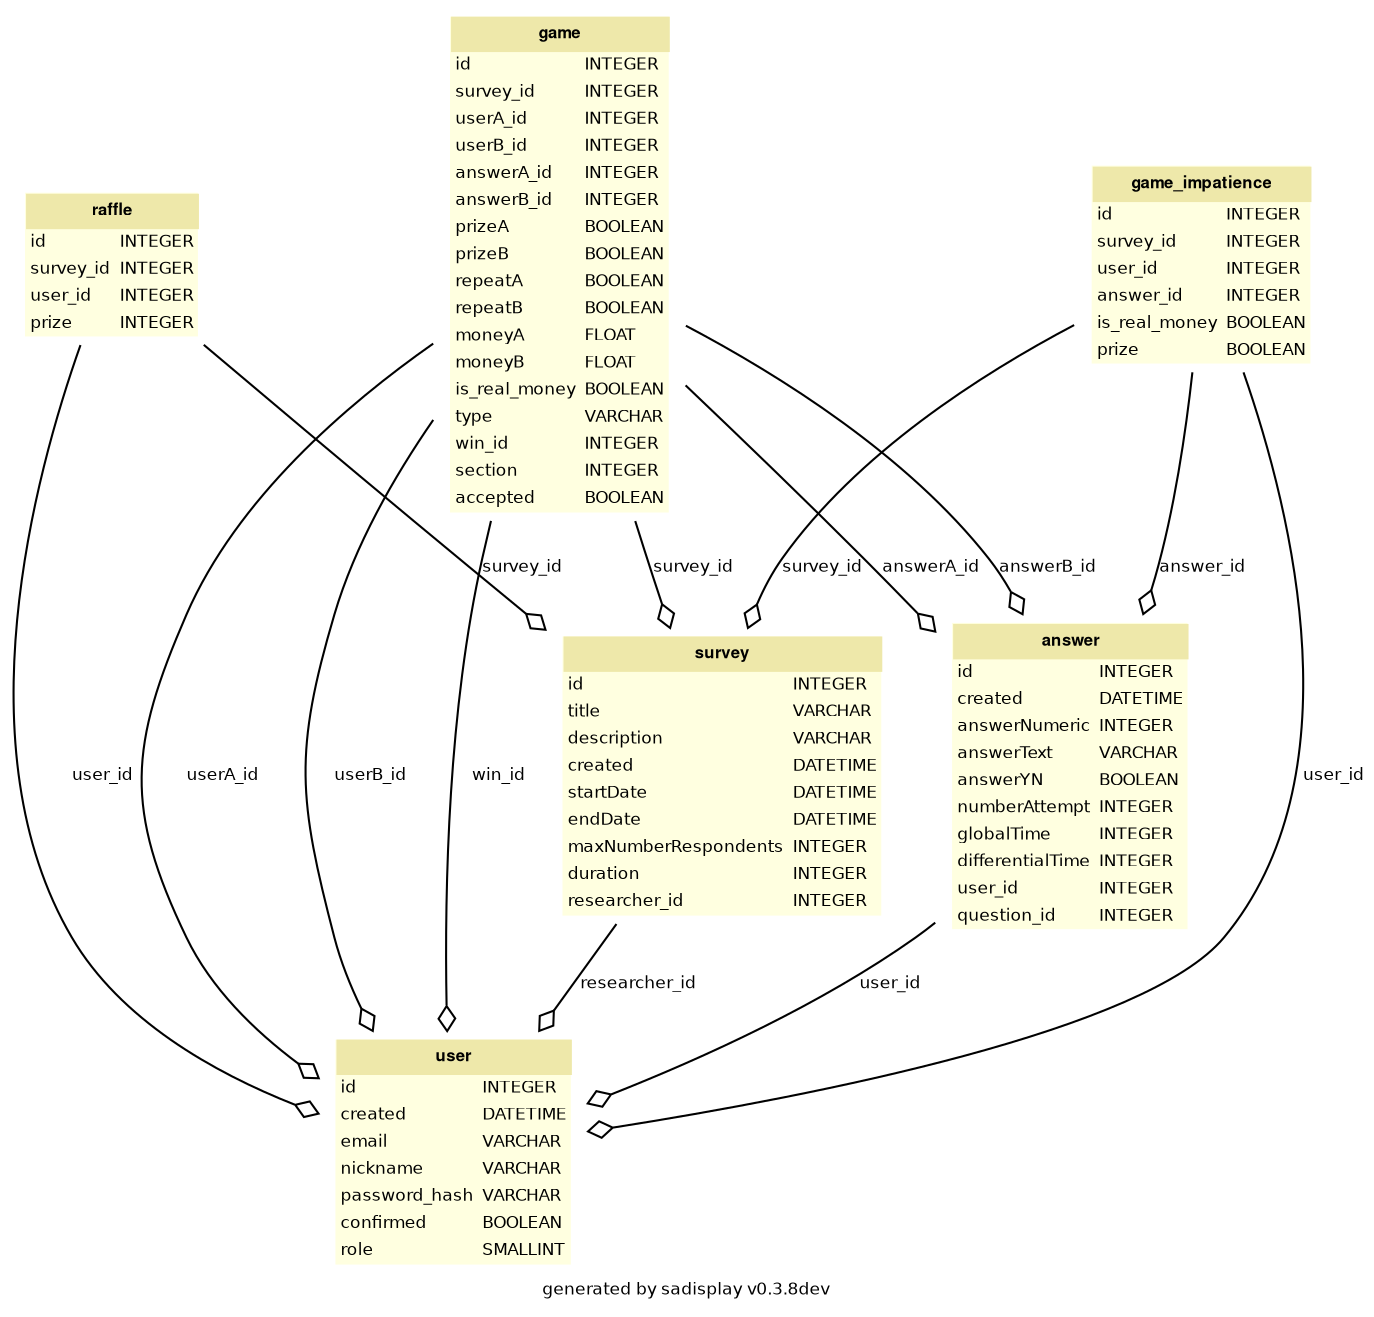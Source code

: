 
        digraph G {
            label = "generated by sadisplay v0.3.8dev";
            fontname = "Bitstream Vera Sans"
            fontsize = 8

            node [
                fontname = "Bitstream Vera Sans"
                fontsize = 8
                shape = "plaintext"
            ]

            edge [
                fontname = "Bitstream Vera Sans"
                fontsize = 8
            ]
    

        raffle [label=<
        <TABLE BGCOLOR="lightyellow" BORDER="0"
            CELLBORDER="0" CELLSPACING="0">
                <TR><TD COLSPAN="2" CELLPADDING="4"
                        ALIGN="CENTER" BGCOLOR="palegoldenrod"
                ><FONT FACE="Helvetica Bold" COLOR="black"
                >raffle</FONT></TD></TR><TR><TD ALIGN="LEFT" BORDER="0"
        ><FONT FACE="Bitstream Vera Sans">id</FONT
        ></TD><TD ALIGN="LEFT"
        ><FONT FACE="Bitstream Vera Sans">INTEGER</FONT
        ></TD></TR> <TR><TD ALIGN="LEFT" BORDER="0"
        ><FONT FACE="Bitstream Vera Sans">survey_id</FONT
        ></TD><TD ALIGN="LEFT"
        ><FONT FACE="Bitstream Vera Sans">INTEGER</FONT
        ></TD></TR> <TR><TD ALIGN="LEFT" BORDER="0"
        ><FONT FACE="Bitstream Vera Sans">user_id</FONT
        ></TD><TD ALIGN="LEFT"
        ><FONT FACE="Bitstream Vera Sans">INTEGER</FONT
        ></TD></TR> <TR><TD ALIGN="LEFT" BORDER="0"
        ><FONT FACE="Bitstream Vera Sans">prize</FONT
        ></TD><TD ALIGN="LEFT"
        ><FONT FACE="Bitstream Vera Sans">INTEGER</FONT
        ></TD></TR>
        </TABLE>
    >]
    

        game [label=<
        <TABLE BGCOLOR="lightyellow" BORDER="0"
            CELLBORDER="0" CELLSPACING="0">
                <TR><TD COLSPAN="2" CELLPADDING="4"
                        ALIGN="CENTER" BGCOLOR="palegoldenrod"
                ><FONT FACE="Helvetica Bold" COLOR="black"
                >game</FONT></TD></TR><TR><TD ALIGN="LEFT" BORDER="0"
        ><FONT FACE="Bitstream Vera Sans">id</FONT
        ></TD><TD ALIGN="LEFT"
        ><FONT FACE="Bitstream Vera Sans">INTEGER</FONT
        ></TD></TR> <TR><TD ALIGN="LEFT" BORDER="0"
        ><FONT FACE="Bitstream Vera Sans">survey_id</FONT
        ></TD><TD ALIGN="LEFT"
        ><FONT FACE="Bitstream Vera Sans">INTEGER</FONT
        ></TD></TR> <TR><TD ALIGN="LEFT" BORDER="0"
        ><FONT FACE="Bitstream Vera Sans">userA_id</FONT
        ></TD><TD ALIGN="LEFT"
        ><FONT FACE="Bitstream Vera Sans">INTEGER</FONT
        ></TD></TR> <TR><TD ALIGN="LEFT" BORDER="0"
        ><FONT FACE="Bitstream Vera Sans">userB_id</FONT
        ></TD><TD ALIGN="LEFT"
        ><FONT FACE="Bitstream Vera Sans">INTEGER</FONT
        ></TD></TR> <TR><TD ALIGN="LEFT" BORDER="0"
        ><FONT FACE="Bitstream Vera Sans">answerA_id</FONT
        ></TD><TD ALIGN="LEFT"
        ><FONT FACE="Bitstream Vera Sans">INTEGER</FONT
        ></TD></TR> <TR><TD ALIGN="LEFT" BORDER="0"
        ><FONT FACE="Bitstream Vera Sans">answerB_id</FONT
        ></TD><TD ALIGN="LEFT"
        ><FONT FACE="Bitstream Vera Sans">INTEGER</FONT
        ></TD></TR> <TR><TD ALIGN="LEFT" BORDER="0"
        ><FONT FACE="Bitstream Vera Sans">prizeA</FONT
        ></TD><TD ALIGN="LEFT"
        ><FONT FACE="Bitstream Vera Sans">BOOLEAN</FONT
        ></TD></TR> <TR><TD ALIGN="LEFT" BORDER="0"
        ><FONT FACE="Bitstream Vera Sans">prizeB</FONT
        ></TD><TD ALIGN="LEFT"
        ><FONT FACE="Bitstream Vera Sans">BOOLEAN</FONT
        ></TD></TR> <TR><TD ALIGN="LEFT" BORDER="0"
        ><FONT FACE="Bitstream Vera Sans">repeatA</FONT
        ></TD><TD ALIGN="LEFT"
        ><FONT FACE="Bitstream Vera Sans">BOOLEAN</FONT
        ></TD></TR> <TR><TD ALIGN="LEFT" BORDER="0"
        ><FONT FACE="Bitstream Vera Sans">repeatB</FONT
        ></TD><TD ALIGN="LEFT"
        ><FONT FACE="Bitstream Vera Sans">BOOLEAN</FONT
        ></TD></TR> <TR><TD ALIGN="LEFT" BORDER="0"
        ><FONT FACE="Bitstream Vera Sans">moneyA</FONT
        ></TD><TD ALIGN="LEFT"
        ><FONT FACE="Bitstream Vera Sans">FLOAT</FONT
        ></TD></TR> <TR><TD ALIGN="LEFT" BORDER="0"
        ><FONT FACE="Bitstream Vera Sans">moneyB</FONT
        ></TD><TD ALIGN="LEFT"
        ><FONT FACE="Bitstream Vera Sans">FLOAT</FONT
        ></TD></TR> <TR><TD ALIGN="LEFT" BORDER="0"
        ><FONT FACE="Bitstream Vera Sans">is_real_money</FONT
        ></TD><TD ALIGN="LEFT"
        ><FONT FACE="Bitstream Vera Sans">BOOLEAN</FONT
        ></TD></TR> <TR><TD ALIGN="LEFT" BORDER="0"
        ><FONT FACE="Bitstream Vera Sans">type</FONT
        ></TD><TD ALIGN="LEFT"
        ><FONT FACE="Bitstream Vera Sans">VARCHAR</FONT
        ></TD></TR> <TR><TD ALIGN="LEFT" BORDER="0"
        ><FONT FACE="Bitstream Vera Sans">win_id</FONT
        ></TD><TD ALIGN="LEFT"
        ><FONT FACE="Bitstream Vera Sans">INTEGER</FONT
        ></TD></TR> <TR><TD ALIGN="LEFT" BORDER="0"
        ><FONT FACE="Bitstream Vera Sans">section</FONT
        ></TD><TD ALIGN="LEFT"
        ><FONT FACE="Bitstream Vera Sans">INTEGER</FONT
        ></TD></TR> <TR><TD ALIGN="LEFT" BORDER="0"
        ><FONT FACE="Bitstream Vera Sans">accepted</FONT
        ></TD><TD ALIGN="LEFT"
        ><FONT FACE="Bitstream Vera Sans">BOOLEAN</FONT
        ></TD></TR>
        </TABLE>
    >]
    

        survey [label=<
        <TABLE BGCOLOR="lightyellow" BORDER="0"
            CELLBORDER="0" CELLSPACING="0">
                <TR><TD COLSPAN="2" CELLPADDING="4"
                        ALIGN="CENTER" BGCOLOR="palegoldenrod"
                ><FONT FACE="Helvetica Bold" COLOR="black"
                >survey</FONT></TD></TR><TR><TD ALIGN="LEFT" BORDER="0"
        ><FONT FACE="Bitstream Vera Sans">id</FONT
        ></TD><TD ALIGN="LEFT"
        ><FONT FACE="Bitstream Vera Sans">INTEGER</FONT
        ></TD></TR> <TR><TD ALIGN="LEFT" BORDER="0"
        ><FONT FACE="Bitstream Vera Sans">title</FONT
        ></TD><TD ALIGN="LEFT"
        ><FONT FACE="Bitstream Vera Sans">VARCHAR</FONT
        ></TD></TR> <TR><TD ALIGN="LEFT" BORDER="0"
        ><FONT FACE="Bitstream Vera Sans">description</FONT
        ></TD><TD ALIGN="LEFT"
        ><FONT FACE="Bitstream Vera Sans">VARCHAR</FONT
        ></TD></TR> <TR><TD ALIGN="LEFT" BORDER="0"
        ><FONT FACE="Bitstream Vera Sans">created</FONT
        ></TD><TD ALIGN="LEFT"
        ><FONT FACE="Bitstream Vera Sans">DATETIME</FONT
        ></TD></TR> <TR><TD ALIGN="LEFT" BORDER="0"
        ><FONT FACE="Bitstream Vera Sans">startDate</FONT
        ></TD><TD ALIGN="LEFT"
        ><FONT FACE="Bitstream Vera Sans">DATETIME</FONT
        ></TD></TR> <TR><TD ALIGN="LEFT" BORDER="0"
        ><FONT FACE="Bitstream Vera Sans">endDate</FONT
        ></TD><TD ALIGN="LEFT"
        ><FONT FACE="Bitstream Vera Sans">DATETIME</FONT
        ></TD></TR> <TR><TD ALIGN="LEFT" BORDER="0"
        ><FONT FACE="Bitstream Vera Sans">maxNumberRespondents</FONT
        ></TD><TD ALIGN="LEFT"
        ><FONT FACE="Bitstream Vera Sans">INTEGER</FONT
        ></TD></TR> <TR><TD ALIGN="LEFT" BORDER="0"
        ><FONT FACE="Bitstream Vera Sans">duration</FONT
        ></TD><TD ALIGN="LEFT"
        ><FONT FACE="Bitstream Vera Sans">INTEGER</FONT
        ></TD></TR> <TR><TD ALIGN="LEFT" BORDER="0"
        ><FONT FACE="Bitstream Vera Sans">researcher_id</FONT
        ></TD><TD ALIGN="LEFT"
        ><FONT FACE="Bitstream Vera Sans">INTEGER</FONT
        ></TD></TR>
        </TABLE>
    >]
    

        user [label=<
        <TABLE BGCOLOR="lightyellow" BORDER="0"
            CELLBORDER="0" CELLSPACING="0">
                <TR><TD COLSPAN="2" CELLPADDING="4"
                        ALIGN="CENTER" BGCOLOR="palegoldenrod"
                ><FONT FACE="Helvetica Bold" COLOR="black"
                >user</FONT></TD></TR><TR><TD ALIGN="LEFT" BORDER="0"
        ><FONT FACE="Bitstream Vera Sans">id</FONT
        ></TD><TD ALIGN="LEFT"
        ><FONT FACE="Bitstream Vera Sans">INTEGER</FONT
        ></TD></TR> <TR><TD ALIGN="LEFT" BORDER="0"
        ><FONT FACE="Bitstream Vera Sans">created</FONT
        ></TD><TD ALIGN="LEFT"
        ><FONT FACE="Bitstream Vera Sans">DATETIME</FONT
        ></TD></TR> <TR><TD ALIGN="LEFT" BORDER="0"
        ><FONT FACE="Bitstream Vera Sans">email</FONT
        ></TD><TD ALIGN="LEFT"
        ><FONT FACE="Bitstream Vera Sans">VARCHAR</FONT
        ></TD></TR> <TR><TD ALIGN="LEFT" BORDER="0"
        ><FONT FACE="Bitstream Vera Sans">nickname</FONT
        ></TD><TD ALIGN="LEFT"
        ><FONT FACE="Bitstream Vera Sans">VARCHAR</FONT
        ></TD></TR> <TR><TD ALIGN="LEFT" BORDER="0"
        ><FONT FACE="Bitstream Vera Sans">password_hash</FONT
        ></TD><TD ALIGN="LEFT"
        ><FONT FACE="Bitstream Vera Sans">VARCHAR</FONT
        ></TD></TR> <TR><TD ALIGN="LEFT" BORDER="0"
        ><FONT FACE="Bitstream Vera Sans">confirmed</FONT
        ></TD><TD ALIGN="LEFT"
        ><FONT FACE="Bitstream Vera Sans">BOOLEAN</FONT
        ></TD></TR> <TR><TD ALIGN="LEFT" BORDER="0"
        ><FONT FACE="Bitstream Vera Sans">role</FONT
        ></TD><TD ALIGN="LEFT"
        ><FONT FACE="Bitstream Vera Sans">SMALLINT</FONT
        ></TD></TR>
        </TABLE>
    >]
    

        answer [label=<
        <TABLE BGCOLOR="lightyellow" BORDER="0"
            CELLBORDER="0" CELLSPACING="0">
                <TR><TD COLSPAN="2" CELLPADDING="4"
                        ALIGN="CENTER" BGCOLOR="palegoldenrod"
                ><FONT FACE="Helvetica Bold" COLOR="black"
                >answer</FONT></TD></TR><TR><TD ALIGN="LEFT" BORDER="0"
        ><FONT FACE="Bitstream Vera Sans">id</FONT
        ></TD><TD ALIGN="LEFT"
        ><FONT FACE="Bitstream Vera Sans">INTEGER</FONT
        ></TD></TR> <TR><TD ALIGN="LEFT" BORDER="0"
        ><FONT FACE="Bitstream Vera Sans">created</FONT
        ></TD><TD ALIGN="LEFT"
        ><FONT FACE="Bitstream Vera Sans">DATETIME</FONT
        ></TD></TR> <TR><TD ALIGN="LEFT" BORDER="0"
        ><FONT FACE="Bitstream Vera Sans">answerNumeric</FONT
        ></TD><TD ALIGN="LEFT"
        ><FONT FACE="Bitstream Vera Sans">INTEGER</FONT
        ></TD></TR> <TR><TD ALIGN="LEFT" BORDER="0"
        ><FONT FACE="Bitstream Vera Sans">answerText</FONT
        ></TD><TD ALIGN="LEFT"
        ><FONT FACE="Bitstream Vera Sans">VARCHAR</FONT
        ></TD></TR> <TR><TD ALIGN="LEFT" BORDER="0"
        ><FONT FACE="Bitstream Vera Sans">answerYN</FONT
        ></TD><TD ALIGN="LEFT"
        ><FONT FACE="Bitstream Vera Sans">BOOLEAN</FONT
        ></TD></TR> <TR><TD ALIGN="LEFT" BORDER="0"
        ><FONT FACE="Bitstream Vera Sans">numberAttempt</FONT
        ></TD><TD ALIGN="LEFT"
        ><FONT FACE="Bitstream Vera Sans">INTEGER</FONT
        ></TD></TR> <TR><TD ALIGN="LEFT" BORDER="0"
        ><FONT FACE="Bitstream Vera Sans">globalTime</FONT
        ></TD><TD ALIGN="LEFT"
        ><FONT FACE="Bitstream Vera Sans">INTEGER</FONT
        ></TD></TR> <TR><TD ALIGN="LEFT" BORDER="0"
        ><FONT FACE="Bitstream Vera Sans">differentialTime</FONT
        ></TD><TD ALIGN="LEFT"
        ><FONT FACE="Bitstream Vera Sans">INTEGER</FONT
        ></TD></TR> <TR><TD ALIGN="LEFT" BORDER="0"
        ><FONT FACE="Bitstream Vera Sans">user_id</FONT
        ></TD><TD ALIGN="LEFT"
        ><FONT FACE="Bitstream Vera Sans">INTEGER</FONT
        ></TD></TR> <TR><TD ALIGN="LEFT" BORDER="0"
        ><FONT FACE="Bitstream Vera Sans">question_id</FONT
        ></TD><TD ALIGN="LEFT"
        ><FONT FACE="Bitstream Vera Sans">INTEGER</FONT
        ></TD></TR>
        </TABLE>
    >]
    

        game_impatience [label=<
        <TABLE BGCOLOR="lightyellow" BORDER="0"
            CELLBORDER="0" CELLSPACING="0">
                <TR><TD COLSPAN="2" CELLPADDING="4"
                        ALIGN="CENTER" BGCOLOR="palegoldenrod"
                ><FONT FACE="Helvetica Bold" COLOR="black"
                >game_impatience</FONT></TD></TR><TR><TD ALIGN="LEFT" BORDER="0"
        ><FONT FACE="Bitstream Vera Sans">id</FONT
        ></TD><TD ALIGN="LEFT"
        ><FONT FACE="Bitstream Vera Sans">INTEGER</FONT
        ></TD></TR> <TR><TD ALIGN="LEFT" BORDER="0"
        ><FONT FACE="Bitstream Vera Sans">survey_id</FONT
        ></TD><TD ALIGN="LEFT"
        ><FONT FACE="Bitstream Vera Sans">INTEGER</FONT
        ></TD></TR> <TR><TD ALIGN="LEFT" BORDER="0"
        ><FONT FACE="Bitstream Vera Sans">user_id</FONT
        ></TD><TD ALIGN="LEFT"
        ><FONT FACE="Bitstream Vera Sans">INTEGER</FONT
        ></TD></TR> <TR><TD ALIGN="LEFT" BORDER="0"
        ><FONT FACE="Bitstream Vera Sans">answer_id</FONT
        ></TD><TD ALIGN="LEFT"
        ><FONT FACE="Bitstream Vera Sans">INTEGER</FONT
        ></TD></TR> <TR><TD ALIGN="LEFT" BORDER="0"
        ><FONT FACE="Bitstream Vera Sans">is_real_money</FONT
        ></TD><TD ALIGN="LEFT"
        ><FONT FACE="Bitstream Vera Sans">BOOLEAN</FONT
        ></TD></TR> <TR><TD ALIGN="LEFT" BORDER="0"
        ><FONT FACE="Bitstream Vera Sans">prize</FONT
        ></TD><TD ALIGN="LEFT"
        ><FONT FACE="Bitstream Vera Sans">BOOLEAN</FONT
        ></TD></TR>
        </TABLE>
    >]
    
	edge [
		arrowhead = empty
	]
	edge [
		arrowhead = ediamond
		arrowtail = open
	]
	"raffle" -> "survey" [label = "survey_id"]
	"raffle" -> "user" [label = "user_id"]
	"game" -> "survey" [label = "survey_id"]
	"game" -> "user" [label = "userA_id"]
	"game" -> "user" [label = "userB_id"]
	"game" -> "answer" [label = "answerA_id"]
	"game" -> "answer" [label = "answerB_id"]
	"game" -> "user" [label = "win_id"]
	"survey" -> "user" [label = "researcher_id"]
	"answer" -> "user" [label = "user_id"]
	"game_impatience" -> "survey" [label = "survey_id"]
	"game_impatience" -> "user" [label = "user_id"]
	"game_impatience" -> "answer" [label = "answer_id"]
}
